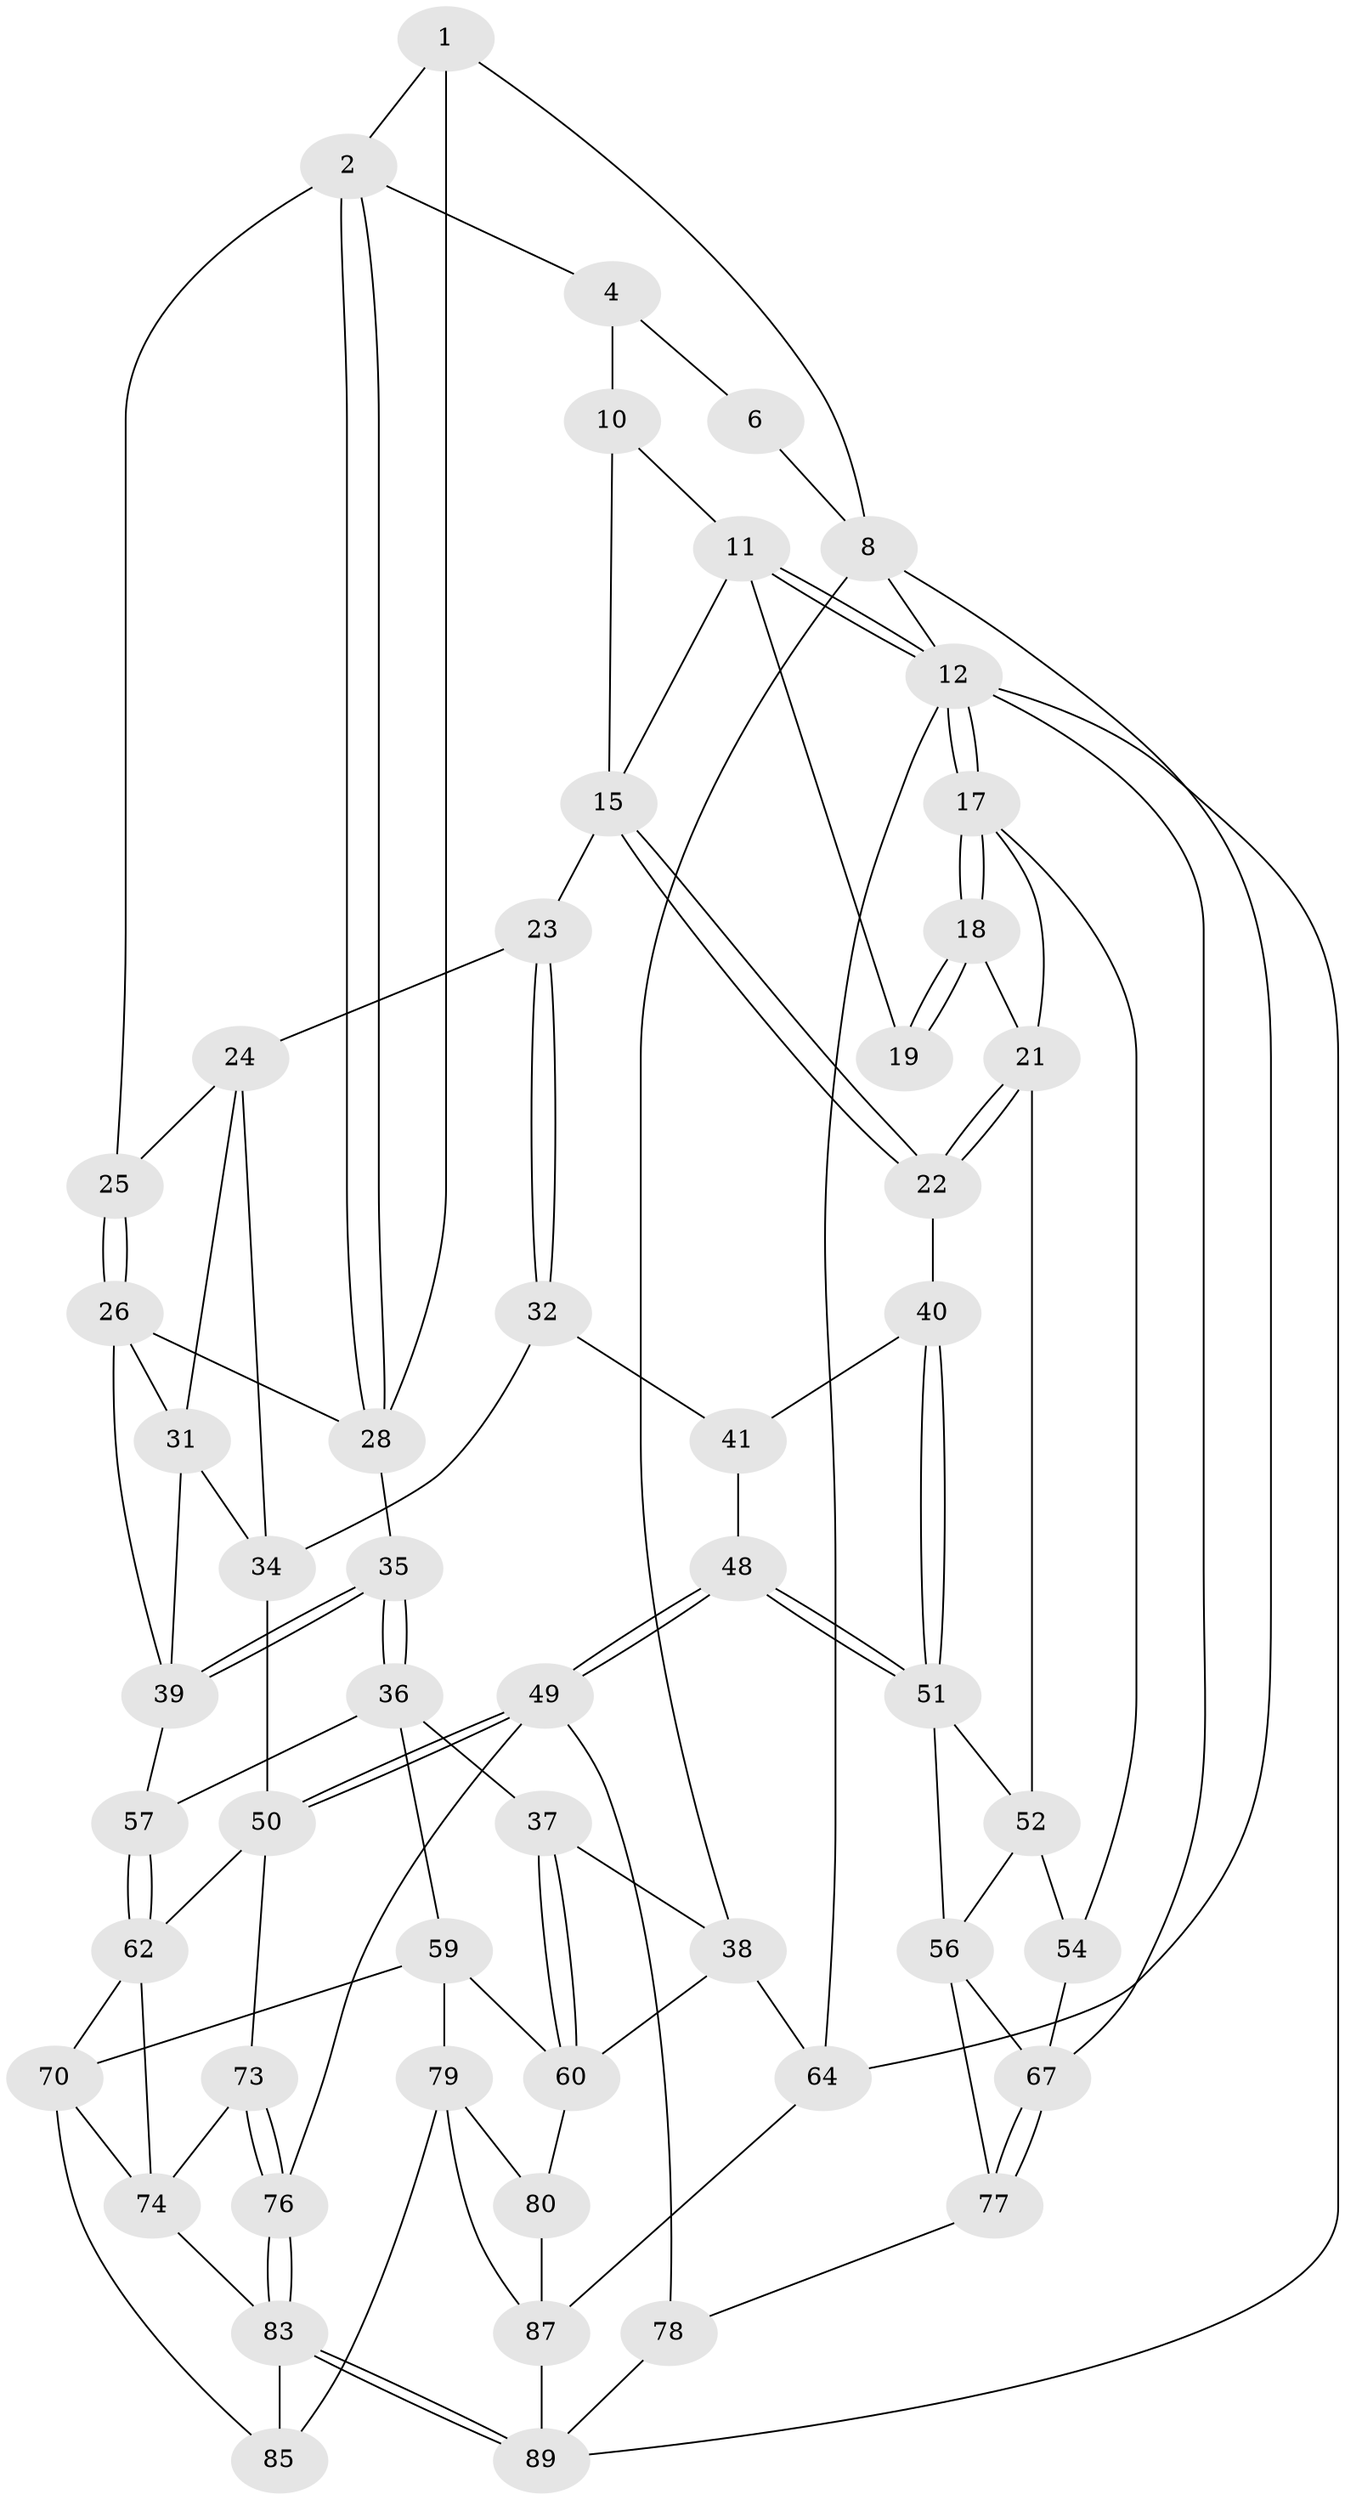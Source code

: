 // Generated by graph-tools (version 1.1) at 2025/24/03/03/25 07:24:35]
// undirected, 54 vertices, 118 edges
graph export_dot {
graph [start="1"]
  node [color=gray90,style=filled];
  1 [pos="+0.08774171826275275+0.006203983471564282",super="+7"];
  2 [pos="+0.29347201199265754+0.1454379007119291",super="+3"];
  4 [pos="+0.37381261954437506+0",super="+5"];
  6 [pos="+0+0"];
  8 [pos="+0+0.2550696636394818",super="+9"];
  10 [pos="+0.5138119344056415+0",super="+13"];
  11 [pos="+0.8634014322896839+0",super="+14"];
  12 [pos="+1+0",super="+66"];
  15 [pos="+0.6841547020663721+0.2123564523212577",super="+16"];
  17 [pos="+1+0.29262092713545274",super="+46"];
  18 [pos="+1+0.2703600565151621",super="+20"];
  19 [pos="+0.8908098004983593+0.1945047372637674"];
  21 [pos="+0.7973204443738748+0.34363024389344277",super="+47"];
  22 [pos="+0.694133924317953+0.2640522983224347"];
  23 [pos="+0.4943528926005314+0.25246960480152186"];
  24 [pos="+0.4625959856166656+0.2541085245973291",super="+30"];
  25 [pos="+0.3736647448299277+0.18529439566291037"];
  26 [pos="+0.3885124316313876+0.340164745442393",super="+27"];
  28 [pos="+0.2904028953257231+0.14846132058920136",super="+29"];
  31 [pos="+0.40836515094887105+0.34512120491020876",super="+42"];
  32 [pos="+0.5187559761020238+0.3647507960415103",super="+33"];
  34 [pos="+0.4821121843630826+0.37979326237981803",super="+44"];
  35 [pos="+0.19037717039066057+0.4480940171021632"];
  36 [pos="+0.1826224223060641+0.4526102685239813",super="+58"];
  37 [pos="+0.17688343419795957+0.45566533314504226"];
  38 [pos="+0+0.34192822693146036",super="+63"];
  39 [pos="+0.24587283873676322+0.4505104243554549",super="+43"];
  40 [pos="+0.6578166755793098+0.32523156509324236"];
  41 [pos="+0.5469584878697314+0.3614889199318685",super="+45"];
  48 [pos="+0.5883004715374598+0.6172231083893915"];
  49 [pos="+0.5460759001321731+0.6338134763303016",super="+75"];
  50 [pos="+0.49275323017156303+0.6152319132747177",super="+61"];
  51 [pos="+0.6139641539101358+0.609771855665414",super="+53"];
  52 [pos="+0.8168859250397748+0.4575113030004907",super="+55"];
  54 [pos="+1+0.5425406056636937"];
  56 [pos="+0.7356677751035772+0.6365471779890017",super="+72"];
  57 [pos="+0.26689985439461206+0.6243055939927137"];
  59 [pos="+0.11516804364025453+0.6722489945769369",super="+71"];
  60 [pos="+0.1047889770004625+0.6661827564436441",super="+65"];
  62 [pos="+0.37999783210937527+0.6722779482995735",super="+69"];
  64 [pos="+0+1"];
  67 [pos="+1+1",super="+68"];
  70 [pos="+0.2666853026751273+0.7492073837144108",super="+82"];
  73 [pos="+0.37446653265500396+0.8180688996283351"];
  74 [pos="+0.3254092593463951+0.7862876748691592",super="+81"];
  76 [pos="+0.4478365419078988+0.9331129826112385"];
  77 [pos="+0.7888008922852736+0.8404496092400898"];
  78 [pos="+0.6817275136132586+0.9254068319644879"];
  79 [pos="+0.1742378500222512+0.9111883399532872",super="+86"];
  80 [pos="+0.040979439056569256+0.8608363000044476"];
  83 [pos="+0.4424357821996265+0.9408574627322867",super="+84"];
  85 [pos="+0.2623696494789978+0.8919410563599649"];
  87 [pos="+0.16845285950347974+1",super="+88"];
  89 [pos="+0.39845002254843104+1",super="+90"];
  1 -- 2;
  1 -- 8;
  1 -- 28;
  2 -- 28;
  2 -- 28;
  2 -- 25;
  2 -- 4;
  4 -- 10 [weight=2];
  4 -- 6;
  6 -- 8;
  8 -- 38;
  8 -- 64;
  8 -- 12;
  10 -- 11;
  10 -- 15;
  11 -- 12;
  11 -- 12;
  11 -- 19;
  11 -- 15;
  12 -- 17;
  12 -- 17;
  12 -- 64;
  12 -- 89;
  12 -- 67;
  15 -- 22;
  15 -- 22;
  15 -- 23;
  17 -- 18;
  17 -- 18;
  17 -- 54;
  17 -- 21;
  18 -- 19 [weight=2];
  18 -- 19;
  18 -- 21;
  21 -- 22;
  21 -- 22;
  21 -- 52;
  22 -- 40;
  23 -- 24;
  23 -- 32;
  23 -- 32;
  24 -- 25;
  24 -- 34;
  24 -- 31;
  25 -- 26;
  25 -- 26;
  26 -- 31;
  26 -- 28;
  26 -- 39;
  28 -- 35;
  31 -- 34;
  31 -- 39;
  32 -- 41 [weight=2];
  32 -- 34;
  34 -- 50;
  35 -- 36;
  35 -- 36;
  35 -- 39;
  35 -- 39;
  36 -- 37;
  36 -- 57;
  36 -- 59;
  37 -- 38;
  37 -- 60;
  37 -- 60;
  38 -- 64;
  38 -- 60;
  39 -- 57;
  40 -- 41;
  40 -- 51;
  40 -- 51;
  41 -- 48;
  48 -- 49;
  48 -- 49;
  48 -- 51;
  48 -- 51;
  49 -- 50;
  49 -- 50;
  49 -- 76;
  49 -- 78;
  50 -- 73;
  50 -- 62;
  51 -- 56;
  51 -- 52;
  52 -- 56;
  52 -- 54;
  54 -- 67;
  56 -- 67;
  56 -- 77;
  57 -- 62;
  57 -- 62;
  59 -- 60;
  59 -- 70;
  59 -- 79;
  60 -- 80;
  62 -- 70;
  62 -- 74;
  64 -- 87;
  67 -- 77;
  67 -- 77;
  70 -- 74;
  70 -- 85;
  73 -- 74;
  73 -- 76;
  73 -- 76;
  74 -- 83;
  76 -- 83;
  76 -- 83;
  77 -- 78;
  78 -- 89;
  79 -- 80;
  79 -- 85;
  79 -- 87;
  80 -- 87;
  83 -- 89;
  83 -- 89;
  83 -- 85;
  87 -- 89;
}
